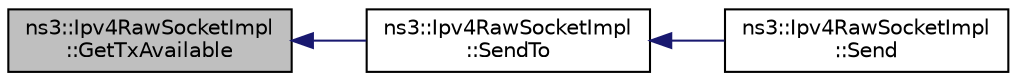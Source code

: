digraph "ns3::Ipv4RawSocketImpl::GetTxAvailable"
{
  edge [fontname="Helvetica",fontsize="10",labelfontname="Helvetica",labelfontsize="10"];
  node [fontname="Helvetica",fontsize="10",shape=record];
  rankdir="LR";
  Node1 [label="ns3::Ipv4RawSocketImpl\l::GetTxAvailable",height=0.2,width=0.4,color="black", fillcolor="grey75", style="filled", fontcolor="black"];
  Node1 -> Node2 [dir="back",color="midnightblue",fontsize="10",style="solid"];
  Node2 [label="ns3::Ipv4RawSocketImpl\l::SendTo",height=0.2,width=0.4,color="black", fillcolor="white", style="filled",URL="$de/d84/classns3_1_1Ipv4RawSocketImpl.html#a06fd568d5988700a423fb2203e0aa0bf",tooltip="Send data to a specified peer. "];
  Node2 -> Node3 [dir="back",color="midnightblue",fontsize="10",style="solid"];
  Node3 [label="ns3::Ipv4RawSocketImpl\l::Send",height=0.2,width=0.4,color="black", fillcolor="white", style="filled",URL="$de/d84/classns3_1_1Ipv4RawSocketImpl.html#ae43d27d4aa516a4cacbe8f0f4f688110",tooltip="Send data (or dummy data) to the remote host. "];
}

